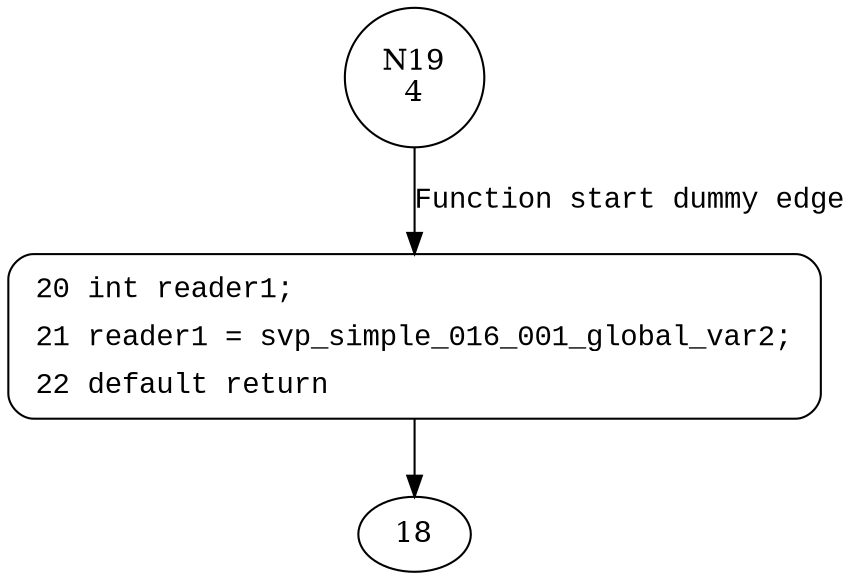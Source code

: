 digraph svp_simple_001_001_isr_3 {
19 [shape="circle" label="N19\n4"]
20 [shape="circle" label="N20\n3"]
20 [style="filled,bold" penwidth="1" fillcolor="white" fontname="Courier New" shape="Mrecord" label=<<table border="0" cellborder="0" cellpadding="3" bgcolor="white"><tr><td align="right">20</td><td align="left">int reader1;</td></tr><tr><td align="right">21</td><td align="left">reader1 = svp_simple_016_001_global_var2;</td></tr><tr><td align="right">22</td><td align="left">default return</td></tr></table>>]
20 -> 18[label=""]
19 -> 20 [label="Function start dummy edge" fontname="Courier New"]
}